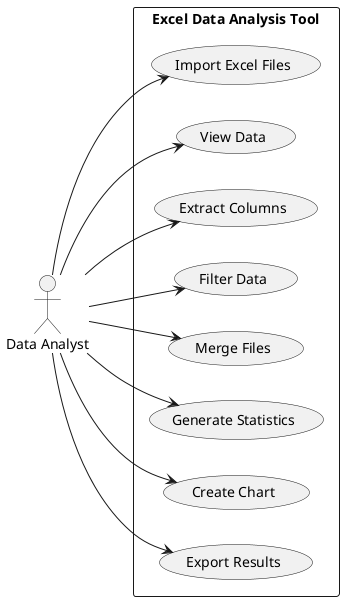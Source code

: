 
    @startuml
    left to right direction
    actor "Data Analyst" as user
    rectangle "Excel Data Analysis Tool" {
        usecase "Import Excel Files" as UC1
        usecase "View Data" as UC2
        usecase "Extract Columns" as UC3
        usecase "Filter Data" as UC4
        usecase "Merge Files" as UC5
        usecase "Generate Statistics" as UC6
        usecase "Create Chart" as UC7
        usecase "Export Results" as UC8
    }

    user --> UC1
    user --> UC2
    user --> UC3
    user --> UC4
    user --> UC5
    user --> UC6
    user --> UC7
    user --> UC8

    @enduml
    
